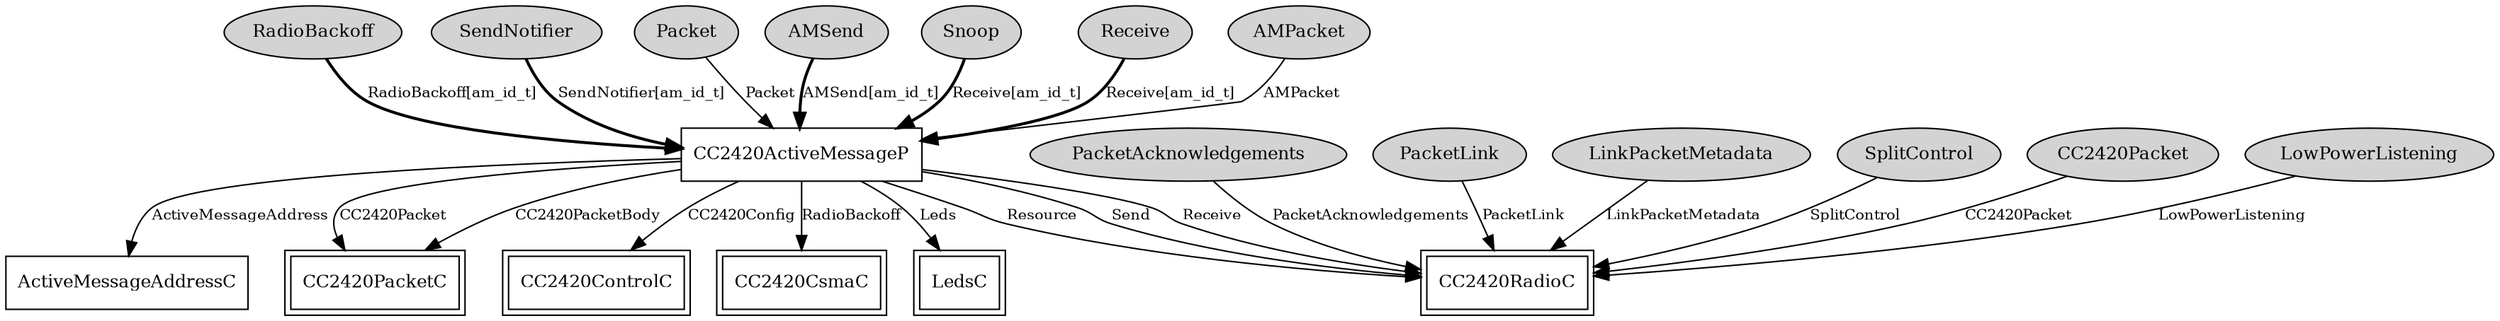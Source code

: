 digraph "tos.chips.cc2420.CC2420ActiveMessageC" {
  n0x7f2d6692b310 [shape=ellipse, style=filled, label="SplitControl", fontsize=12];
  "CC2420RadioC" [fontsize=12, shape=box,peripheries=2, URL="../chtml/tos.chips.cc2420.CC2420RadioC.html"];
  n0x7f2d66919700 [shape=ellipse, style=filled, label="RadioBackoff", fontsize=12];
  "CC2420ActiveMessageP" [fontsize=12, shape=box, URL="../chtml/tos.chips.cc2420.CC2420ActiveMessageP.html"];
  n0x7f2d66908c58 [shape=ellipse, style=filled, label="SendNotifier", fontsize=12];
  "CC2420ActiveMessageP" [fontsize=12, shape=box, URL="../chtml/tos.chips.cc2420.CC2420ActiveMessageP.html"];
  n0x7f2d66927bd8 [shape=ellipse, style=filled, label="Packet", fontsize=12];
  "CC2420ActiveMessageP" [fontsize=12, shape=box, URL="../chtml/tos.chips.cc2420.CC2420ActiveMessageP.html"];
  n0x7f2d6692a2b0 [shape=ellipse, style=filled, label="AMSend", fontsize=12];
  "CC2420ActiveMessageP" [fontsize=12, shape=box, URL="../chtml/tos.chips.cc2420.CC2420ActiveMessageP.html"];
  n0x7f2d66928020 [shape=ellipse, style=filled, label="Snoop", fontsize=12];
  "CC2420ActiveMessageP" [fontsize=12, shape=box, URL="../chtml/tos.chips.cc2420.CC2420ActiveMessageP.html"];
  n0x7f2d66926908 [shape=ellipse, style=filled, label="CC2420Packet", fontsize=12];
  "CC2420RadioC" [fontsize=12, shape=box,peripheries=2, URL="../chtml/tos.chips.cc2420.CC2420RadioC.html"];
  n0x7f2d66911338 [shape=ellipse, style=filled, label="LowPowerListening", fontsize=12];
  "CC2420RadioC" [fontsize=12, shape=box,peripheries=2, URL="../chtml/tos.chips.cc2420.CC2420RadioC.html"];
  n0x7f2d669293c8 [shape=ellipse, style=filled, label="Receive", fontsize=12];
  "CC2420ActiveMessageP" [fontsize=12, shape=box, URL="../chtml/tos.chips.cc2420.CC2420ActiveMessageP.html"];
  n0x7f2d669257e0 [shape=ellipse, style=filled, label="PacketAcknowledgements", fontsize=12];
  "CC2420RadioC" [fontsize=12, shape=box,peripheries=2, URL="../chtml/tos.chips.cc2420.CC2420RadioC.html"];
  n0x7f2d6690d130 [shape=ellipse, style=filled, label="PacketLink", fontsize=12];
  "CC2420RadioC" [fontsize=12, shape=box,peripheries=2, URL="../chtml/tos.chips.cc2420.CC2420RadioC.html"];
  n0x7f2d66928610 [shape=ellipse, style=filled, label="AMPacket", fontsize=12];
  "CC2420ActiveMessageP" [fontsize=12, shape=box, URL="../chtml/tos.chips.cc2420.CC2420ActiveMessageP.html"];
  n0x7f2d669207b0 [shape=ellipse, style=filled, label="LinkPacketMetadata", fontsize=12];
  "CC2420RadioC" [fontsize=12, shape=box,peripheries=2, URL="../chtml/tos.chips.cc2420.CC2420RadioC.html"];
  "CC2420ActiveMessageP" [fontsize=12, shape=box, URL="../chtml/tos.chips.cc2420.CC2420ActiveMessageP.html"];
  "CC2420RadioC" [fontsize=12, shape=box,peripheries=2, URL="../chtml/tos.chips.cc2420.CC2420RadioC.html"];
  "CC2420ActiveMessageP" [fontsize=12, shape=box, URL="../chtml/tos.chips.cc2420.CC2420ActiveMessageP.html"];
  "CC2420RadioC" [fontsize=12, shape=box,peripheries=2, URL="../chtml/tos.chips.cc2420.CC2420RadioC.html"];
  "CC2420ActiveMessageP" [fontsize=12, shape=box, URL="../chtml/tos.chips.cc2420.CC2420ActiveMessageP.html"];
  "CC2420RadioC" [fontsize=12, shape=box,peripheries=2, URL="../chtml/tos.chips.cc2420.CC2420RadioC.html"];
  "CC2420ActiveMessageP" [fontsize=12, shape=box, URL="../chtml/tos.chips.cc2420.CC2420ActiveMessageP.html"];
  "ActiveMessageAddressC" [fontsize=12, shape=box, URL="../chtml/tos.system.ActiveMessageAddressC.html"];
  "CC2420ActiveMessageP" [fontsize=12, shape=box, URL="../chtml/tos.chips.cc2420.CC2420ActiveMessageP.html"];
  "CC2420PacketC" [fontsize=12, shape=box,peripheries=2, URL="../chtml/tos.chips.cc2420.packet.CC2420PacketC.html"];
  "CC2420ActiveMessageP" [fontsize=12, shape=box, URL="../chtml/tos.chips.cc2420.CC2420ActiveMessageP.html"];
  "CC2420PacketC" [fontsize=12, shape=box,peripheries=2, URL="../chtml/tos.chips.cc2420.packet.CC2420PacketC.html"];
  "CC2420ActiveMessageP" [fontsize=12, shape=box, URL="../chtml/tos.chips.cc2420.CC2420ActiveMessageP.html"];
  "CC2420ControlC" [fontsize=12, shape=box,peripheries=2, URL="../chtml/tos.chips.cc2420.control.CC2420ControlC.html"];
  "CC2420ActiveMessageP" [fontsize=12, shape=box, URL="../chtml/tos.chips.cc2420.CC2420ActiveMessageP.html"];
  "CC2420CsmaC" [fontsize=12, shape=box,peripheries=2, URL="../chtml/tos.chips.cc2420.csma.CC2420CsmaC.html"];
  "CC2420ActiveMessageP" [fontsize=12, shape=box, URL="../chtml/tos.chips.cc2420.CC2420ActiveMessageP.html"];
  "LedsC" [fontsize=12, shape=box,peripheries=2, URL="../chtml/tos.system.LedsC.html"];
  "n0x7f2d6692b310" -> "CC2420RadioC" [label="SplitControl", URL="../ihtml/tos.interfaces.SplitControl.html", fontsize=10];
  "n0x7f2d66919700" -> "CC2420ActiveMessageP" [label="RadioBackoff[am_id_t]", style=bold, URL="../ihtml/tos.chips.cc2420.interfaces.RadioBackoff.html", fontsize=10];
  "n0x7f2d66908c58" -> "CC2420ActiveMessageP" [label="SendNotifier[am_id_t]", style=bold, URL="../ihtml/tos.interfaces.SendNotifier.html", fontsize=10];
  "n0x7f2d66927bd8" -> "CC2420ActiveMessageP" [label="Packet", URL="../ihtml/tos.interfaces.Packet.html", fontsize=10];
  "n0x7f2d6692a2b0" -> "CC2420ActiveMessageP" [label="AMSend[am_id_t]", style=bold, URL="../ihtml/tos.interfaces.AMSend.html", fontsize=10];
  "n0x7f2d66928020" -> "CC2420ActiveMessageP" [label="Receive[am_id_t]", style=bold, URL="../ihtml/tos.interfaces.Receive.html", fontsize=10];
  "n0x7f2d66926908" -> "CC2420RadioC" [label="CC2420Packet", URL="../ihtml/tos.chips.cc2420.interfaces.CC2420Packet.html", fontsize=10];
  "n0x7f2d66911338" -> "CC2420RadioC" [label="LowPowerListening", URL="../ihtml/tos.interfaces.LowPowerListening.html", fontsize=10];
  "n0x7f2d669293c8" -> "CC2420ActiveMessageP" [label="Receive[am_id_t]", style=bold, URL="../ihtml/tos.interfaces.Receive.html", fontsize=10];
  "n0x7f2d669257e0" -> "CC2420RadioC" [label="PacketAcknowledgements", URL="../ihtml/tos.interfaces.PacketAcknowledgements.html", fontsize=10];
  "n0x7f2d6690d130" -> "CC2420RadioC" [label="PacketLink", URL="../ihtml/tos.interfaces.PacketLink.html", fontsize=10];
  "n0x7f2d66928610" -> "CC2420ActiveMessageP" [label="AMPacket", URL="../ihtml/tos.interfaces.AMPacket.html", fontsize=10];
  "n0x7f2d669207b0" -> "CC2420RadioC" [label="LinkPacketMetadata", URL="../ihtml/tos.interfaces.LinkPacketMetadata.html", fontsize=10];
  "CC2420ActiveMessageP" -> "CC2420RadioC" [label="Resource", URL="../ihtml/tos.interfaces.Resource.html", fontsize=10];
  "CC2420ActiveMessageP" -> "CC2420RadioC" [label="Send", URL="../ihtml/tos.interfaces.Send.html", fontsize=10];
  "CC2420ActiveMessageP" -> "CC2420RadioC" [label="Receive", URL="../ihtml/tos.interfaces.Receive.html", fontsize=10];
  "CC2420ActiveMessageP" -> "ActiveMessageAddressC" [label="ActiveMessageAddress", URL="../ihtml/tos.interfaces.ActiveMessageAddress.html", fontsize=10];
  "CC2420ActiveMessageP" -> "CC2420PacketC" [label="CC2420Packet", URL="../ihtml/tos.chips.cc2420.interfaces.CC2420Packet.html", fontsize=10];
  "CC2420ActiveMessageP" -> "CC2420PacketC" [label="CC2420PacketBody", URL="../ihtml/tos.chips.cc2420.interfaces.CC2420PacketBody.html", fontsize=10];
  "CC2420ActiveMessageP" -> "CC2420ControlC" [label="CC2420Config", URL="../ihtml/tos.chips.cc2420.interfaces.CC2420Config.html", fontsize=10];
  "CC2420ActiveMessageP" -> "CC2420CsmaC" [label="RadioBackoff", URL="../ihtml/tos.chips.cc2420.interfaces.RadioBackoff.html", fontsize=10];
  "CC2420ActiveMessageP" -> "LedsC" [label="Leds", URL="../ihtml/tos.interfaces.Leds.html", fontsize=10];
}
